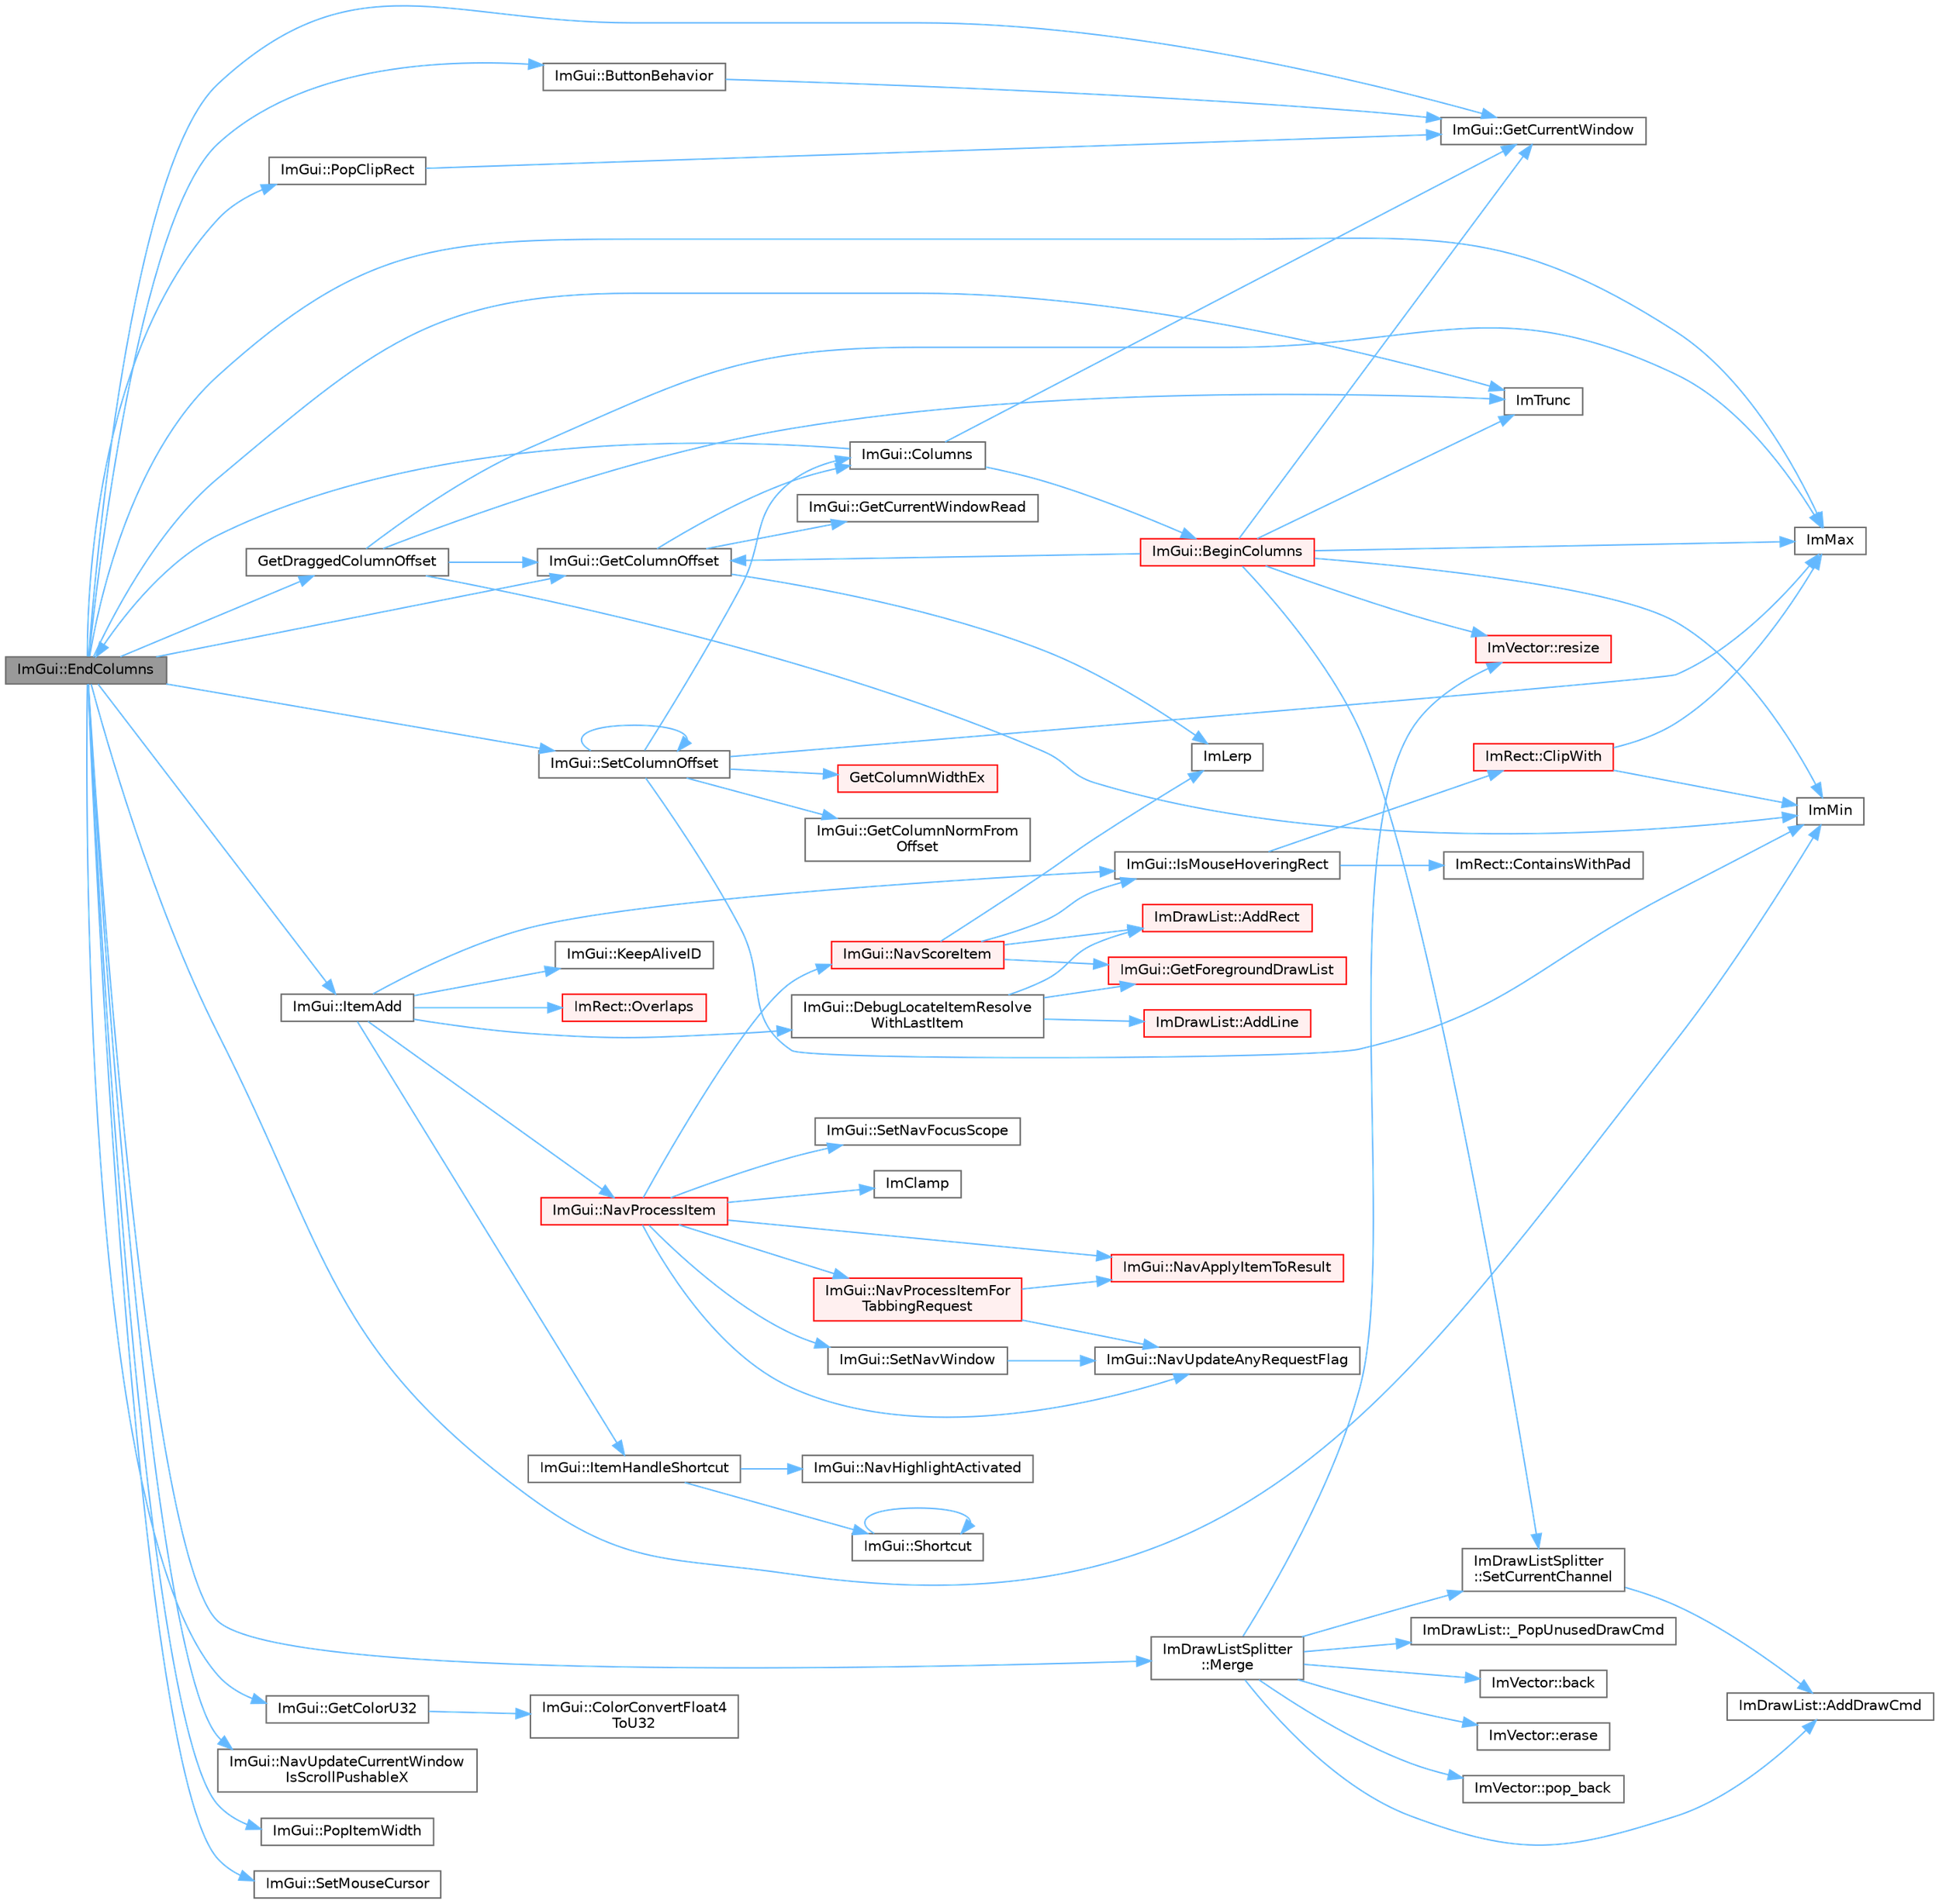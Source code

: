 digraph "ImGui::EndColumns"
{
 // LATEX_PDF_SIZE
  bgcolor="transparent";
  edge [fontname=Helvetica,fontsize=10,labelfontname=Helvetica,labelfontsize=10];
  node [fontname=Helvetica,fontsize=10,shape=box,height=0.2,width=0.4];
  rankdir="LR";
  Node1 [id="Node000001",label="ImGui::EndColumns",height=0.2,width=0.4,color="gray40", fillcolor="grey60", style="filled", fontcolor="black",tooltip=" "];
  Node1 -> Node2 [id="edge1_Node000001_Node000002",color="steelblue1",style="solid",tooltip=" "];
  Node2 [id="Node000002",label="ImGui::ButtonBehavior",height=0.2,width=0.4,color="grey40", fillcolor="white", style="filled",URL="$namespace_im_gui.html#a65a4f18b1bc8ce0f351687922089f374",tooltip=" "];
  Node2 -> Node3 [id="edge2_Node000002_Node000003",color="steelblue1",style="solid",tooltip=" "];
  Node3 [id="Node000003",label="ImGui::GetCurrentWindow",height=0.2,width=0.4,color="grey40", fillcolor="white", style="filled",URL="$namespace_im_gui.html#ac452417b5004ca16a814a72cff153526",tooltip=" "];
  Node1 -> Node4 [id="edge3_Node000001_Node000004",color="steelblue1",style="solid",tooltip=" "];
  Node4 [id="Node000004",label="ImGui::GetColorU32",height=0.2,width=0.4,color="grey40", fillcolor="white", style="filled",URL="$namespace_im_gui.html#a0de2d9bd347d9866511eb8d014e62556",tooltip=" "];
  Node4 -> Node5 [id="edge4_Node000004_Node000005",color="steelblue1",style="solid",tooltip=" "];
  Node5 [id="Node000005",label="ImGui::ColorConvertFloat4\lToU32",height=0.2,width=0.4,color="grey40", fillcolor="white", style="filled",URL="$namespace_im_gui.html#abe2691de0b1a71c774ab24cc91564a94",tooltip=" "];
  Node1 -> Node6 [id="edge5_Node000001_Node000006",color="steelblue1",style="solid",tooltip=" "];
  Node6 [id="Node000006",label="ImGui::GetColumnOffset",height=0.2,width=0.4,color="grey40", fillcolor="white", style="filled",URL="$namespace_im_gui.html#a79c22e9c5c208b6c9534a273be71a9e6",tooltip=" "];
  Node6 -> Node7 [id="edge6_Node000006_Node000007",color="steelblue1",style="solid",tooltip=" "];
  Node7 [id="Node000007",label="ImGui::Columns",height=0.2,width=0.4,color="grey40", fillcolor="white", style="filled",URL="$namespace_im_gui.html#a901248754271ed70b4074ef193ad5899",tooltip=" "];
  Node7 -> Node8 [id="edge7_Node000007_Node000008",color="steelblue1",style="solid",tooltip=" "];
  Node8 [id="Node000008",label="ImGui::BeginColumns",height=0.2,width=0.4,color="red", fillcolor="#FFF0F0", style="filled",URL="$namespace_im_gui.html#a303fae66ef07f4f86ab242cf81021060",tooltip=" "];
  Node8 -> Node6 [id="edge8_Node000008_Node000006",color="steelblue1",style="solid",tooltip=" "];
  Node8 -> Node3 [id="edge9_Node000008_Node000003",color="steelblue1",style="solid",tooltip=" "];
  Node8 -> Node16 [id="edge10_Node000008_Node000016",color="steelblue1",style="solid",tooltip=" "];
  Node16 [id="Node000016",label="ImMax",height=0.2,width=0.4,color="grey40", fillcolor="white", style="filled",URL="$imgui__internal_8h.html#a7667efd95147d0422f140917c71a9226",tooltip=" "];
  Node8 -> Node17 [id="edge11_Node000008_Node000017",color="steelblue1",style="solid",tooltip=" "];
  Node17 [id="Node000017",label="ImMin",height=0.2,width=0.4,color="grey40", fillcolor="white", style="filled",URL="$imgui__internal_8h.html#a7f9d7828066a9d61b5630adcdf4655d3",tooltip=" "];
  Node8 -> Node18 [id="edge12_Node000008_Node000018",color="steelblue1",style="solid",tooltip=" "];
  Node18 [id="Node000018",label="ImTrunc",height=0.2,width=0.4,color="grey40", fillcolor="white", style="filled",URL="$imgui__internal_8h.html#a34870cae27ccd450c17ec3d3910b2da4",tooltip=" "];
  Node8 -> Node26 [id="edge13_Node000008_Node000026",color="steelblue1",style="solid",tooltip=" "];
  Node26 [id="Node000026",label="ImVector::resize",height=0.2,width=0.4,color="red", fillcolor="#FFF0F0", style="filled",URL="$struct_im_vector.html#ac371dd62e56ae486b1a5038cf07eee56",tooltip=" "];
  Node8 -> Node27 [id="edge14_Node000008_Node000027",color="steelblue1",style="solid",tooltip=" "];
  Node27 [id="Node000027",label="ImDrawListSplitter\l::SetCurrentChannel",height=0.2,width=0.4,color="grey40", fillcolor="white", style="filled",URL="$struct_im_draw_list_splitter.html#ad3797b0755caa07f3d69a9e3566eb0e5",tooltip=" "];
  Node27 -> Node28 [id="edge15_Node000027_Node000028",color="steelblue1",style="solid",tooltip=" "];
  Node28 [id="Node000028",label="ImDrawList::AddDrawCmd",height=0.2,width=0.4,color="grey40", fillcolor="white", style="filled",URL="$struct_im_draw_list.html#a846714bb0321c6f1f908767abc8559e6",tooltip=" "];
  Node7 -> Node1 [id="edge16_Node000007_Node000001",color="steelblue1",style="solid",tooltip=" "];
  Node7 -> Node3 [id="edge17_Node000007_Node000003",color="steelblue1",style="solid",tooltip=" "];
  Node6 -> Node23 [id="edge18_Node000006_Node000023",color="steelblue1",style="solid",tooltip=" "];
  Node23 [id="Node000023",label="ImGui::GetCurrentWindowRead",height=0.2,width=0.4,color="grey40", fillcolor="white", style="filled",URL="$namespace_im_gui.html#a055af7d6b7b4ae977a9c3c25a98e0d2f",tooltip=" "];
  Node6 -> Node30 [id="edge19_Node000006_Node000030",color="steelblue1",style="solid",tooltip=" "];
  Node30 [id="Node000030",label="ImLerp",height=0.2,width=0.4,color="grey40", fillcolor="white", style="filled",URL="$imgui__internal_8h.html#a1d7813429922346e44eebd82d13f777c",tooltip=" "];
  Node1 -> Node3 [id="edge20_Node000001_Node000003",color="steelblue1",style="solid",tooltip=" "];
  Node1 -> Node31 [id="edge21_Node000001_Node000031",color="steelblue1",style="solid",tooltip=" "];
  Node31 [id="Node000031",label="GetDraggedColumnOffset",height=0.2,width=0.4,color="grey40", fillcolor="white", style="filled",URL="$imgui__tables_8cpp.html#aa235e9c607930ebb1304d6df978d5fe8",tooltip=" "];
  Node31 -> Node6 [id="edge22_Node000031_Node000006",color="steelblue1",style="solid",tooltip=" "];
  Node31 -> Node16 [id="edge23_Node000031_Node000016",color="steelblue1",style="solid",tooltip=" "];
  Node31 -> Node17 [id="edge24_Node000031_Node000017",color="steelblue1",style="solid",tooltip=" "];
  Node31 -> Node18 [id="edge25_Node000031_Node000018",color="steelblue1",style="solid",tooltip=" "];
  Node1 -> Node16 [id="edge26_Node000001_Node000016",color="steelblue1",style="solid",tooltip=" "];
  Node1 -> Node17 [id="edge27_Node000001_Node000017",color="steelblue1",style="solid",tooltip=" "];
  Node1 -> Node18 [id="edge28_Node000001_Node000018",color="steelblue1",style="solid",tooltip=" "];
  Node1 -> Node32 [id="edge29_Node000001_Node000032",color="steelblue1",style="solid",tooltip=" "];
  Node32 [id="Node000032",label="ImGui::ItemAdd",height=0.2,width=0.4,color="grey40", fillcolor="white", style="filled",URL="$namespace_im_gui.html#a0c2ccafc8d403c02a6590ac21157b9ac",tooltip=" "];
  Node32 -> Node33 [id="edge30_Node000032_Node000033",color="steelblue1",style="solid",tooltip=" "];
  Node33 [id="Node000033",label="ImGui::DebugLocateItemResolve\lWithLastItem",height=0.2,width=0.4,color="grey40", fillcolor="white", style="filled",URL="$namespace_im_gui.html#ae8ab0d7dfc90af8e82db3ed9e7829219",tooltip=" "];
  Node33 -> Node34 [id="edge31_Node000033_Node000034",color="steelblue1",style="solid",tooltip=" "];
  Node34 [id="Node000034",label="ImDrawList::AddLine",height=0.2,width=0.4,color="red", fillcolor="#FFF0F0", style="filled",URL="$struct_im_draw_list.html#aa21e5a1c6e00239581f97d344fc0db61",tooltip=" "];
  Node33 -> Node40 [id="edge32_Node000033_Node000040",color="steelblue1",style="solid",tooltip=" "];
  Node40 [id="Node000040",label="ImDrawList::AddRect",height=0.2,width=0.4,color="red", fillcolor="#FFF0F0", style="filled",URL="$struct_im_draw_list.html#ad96f10a3e954fe0c5b7c96d4e205af7b",tooltip=" "];
  Node33 -> Node47 [id="edge33_Node000033_Node000047",color="steelblue1",style="solid",tooltip=" "];
  Node47 [id="Node000047",label="ImGui::GetForegroundDrawList",height=0.2,width=0.4,color="red", fillcolor="#FFF0F0", style="filled",URL="$namespace_im_gui.html#a77e1a981b472415e6613a2bd0966d817",tooltip=" "];
  Node32 -> Node54 [id="edge34_Node000032_Node000054",color="steelblue1",style="solid",tooltip=" "];
  Node54 [id="Node000054",label="ImGui::IsMouseHoveringRect",height=0.2,width=0.4,color="grey40", fillcolor="white", style="filled",URL="$namespace_im_gui.html#ae0b8ea0e06c457316d6aed6c5b2a1c25",tooltip=" "];
  Node54 -> Node55 [id="edge35_Node000054_Node000055",color="steelblue1",style="solid",tooltip=" "];
  Node55 [id="Node000055",label="ImRect::ClipWith",height=0.2,width=0.4,color="red", fillcolor="#FFF0F0", style="filled",URL="$struct_im_rect.html#ac02d5cf6ce0358aea9ed9df43d368f3f",tooltip=" "];
  Node55 -> Node16 [id="edge36_Node000055_Node000016",color="steelblue1",style="solid",tooltip=" "];
  Node55 -> Node17 [id="edge37_Node000055_Node000017",color="steelblue1",style="solid",tooltip=" "];
  Node54 -> Node56 [id="edge38_Node000054_Node000056",color="steelblue1",style="solid",tooltip=" "];
  Node56 [id="Node000056",label="ImRect::ContainsWithPad",height=0.2,width=0.4,color="grey40", fillcolor="white", style="filled",URL="$struct_im_rect.html#a8dbab244f4e5b786faa9684eb85110fc",tooltip=" "];
  Node32 -> Node57 [id="edge39_Node000032_Node000057",color="steelblue1",style="solid",tooltip=" "];
  Node57 [id="Node000057",label="ImGui::ItemHandleShortcut",height=0.2,width=0.4,color="grey40", fillcolor="white", style="filled",URL="$namespace_im_gui.html#a338deb537666a886cf3ece08c07e9fa9",tooltip=" "];
  Node57 -> Node58 [id="edge40_Node000057_Node000058",color="steelblue1",style="solid",tooltip=" "];
  Node58 [id="Node000058",label="ImGui::NavHighlightActivated",height=0.2,width=0.4,color="grey40", fillcolor="white", style="filled",URL="$namespace_im_gui.html#a3ea169ace83f149ae2b8c1a6d0f6d457",tooltip=" "];
  Node57 -> Node59 [id="edge41_Node000057_Node000059",color="steelblue1",style="solid",tooltip=" "];
  Node59 [id="Node000059",label="ImGui::Shortcut",height=0.2,width=0.4,color="grey40", fillcolor="white", style="filled",URL="$namespace_im_gui.html#a5a7ca2346e4eb2dfe08a396349df7995",tooltip=" "];
  Node59 -> Node59 [id="edge42_Node000059_Node000059",color="steelblue1",style="solid",tooltip=" "];
  Node32 -> Node60 [id="edge43_Node000032_Node000060",color="steelblue1",style="solid",tooltip=" "];
  Node60 [id="Node000060",label="ImGui::KeepAliveID",height=0.2,width=0.4,color="grey40", fillcolor="white", style="filled",URL="$namespace_im_gui.html#a85a245c78a9f7c351636bdad6e60c488",tooltip=" "];
  Node32 -> Node61 [id="edge44_Node000032_Node000061",color="steelblue1",style="solid",tooltip=" "];
  Node61 [id="Node000061",label="ImGui::NavProcessItem",height=0.2,width=0.4,color="red", fillcolor="#FFF0F0", style="filled",URL="$namespace_im_gui.html#aa217c2f0448788f3c064bf828a8f9d8f",tooltip=" "];
  Node61 -> Node10 [id="edge45_Node000061_Node000010",color="steelblue1",style="solid",tooltip=" "];
  Node10 [id="Node000010",label="ImClamp",height=0.2,width=0.4,color="grey40", fillcolor="white", style="filled",URL="$imgui__internal_8h.html#a6e61ede308bfd68c7434e17905a29fc8",tooltip=" "];
  Node61 -> Node62 [id="edge46_Node000061_Node000062",color="steelblue1",style="solid",tooltip=" "];
  Node62 [id="Node000062",label="ImGui::NavApplyItemToResult",height=0.2,width=0.4,color="red", fillcolor="#FFF0F0", style="filled",URL="$namespace_im_gui.html#afc3f5b074b158526cfe8531de843aa5f",tooltip=" "];
  Node61 -> Node64 [id="edge47_Node000061_Node000064",color="steelblue1",style="solid",tooltip=" "];
  Node64 [id="Node000064",label="ImGui::NavProcessItemFor\lTabbingRequest",height=0.2,width=0.4,color="red", fillcolor="#FFF0F0", style="filled",URL="$namespace_im_gui.html#a6a225bee464b9da701c6554e3fd2e5ef",tooltip=" "];
  Node64 -> Node62 [id="edge48_Node000064_Node000062",color="steelblue1",style="solid",tooltip=" "];
  Node64 -> Node66 [id="edge49_Node000064_Node000066",color="steelblue1",style="solid",tooltip=" "];
  Node66 [id="Node000066",label="ImGui::NavUpdateAnyRequestFlag",height=0.2,width=0.4,color="grey40", fillcolor="white", style="filled",URL="$namespace_im_gui.html#a2cd868535661cdb5671214662f3c9388",tooltip=" "];
  Node61 -> Node67 [id="edge50_Node000061_Node000067",color="steelblue1",style="solid",tooltip=" "];
  Node67 [id="Node000067",label="ImGui::NavScoreItem",height=0.2,width=0.4,color="red", fillcolor="#FFF0F0", style="filled",URL="$namespace_im_gui.html#a3f63daa35c17837e05d2291af30cbd94",tooltip=" "];
  Node67 -> Node40 [id="edge51_Node000067_Node000040",color="steelblue1",style="solid",tooltip=" "];
  Node67 -> Node47 [id="edge52_Node000067_Node000047",color="steelblue1",style="solid",tooltip=" "];
  Node67 -> Node30 [id="edge53_Node000067_Node000030",color="steelblue1",style="solid",tooltip=" "];
  Node67 -> Node54 [id="edge54_Node000067_Node000054",color="steelblue1",style="solid",tooltip=" "];
  Node61 -> Node66 [id="edge55_Node000061_Node000066",color="steelblue1",style="solid",tooltip=" "];
  Node61 -> Node87 [id="edge56_Node000061_Node000087",color="steelblue1",style="solid",tooltip=" "];
  Node87 [id="Node000087",label="ImGui::SetNavFocusScope",height=0.2,width=0.4,color="grey40", fillcolor="white", style="filled",URL="$namespace_im_gui.html#ada2736a9b034b93ba877f46577bc5e8b",tooltip=" "];
  Node61 -> Node88 [id="edge57_Node000061_Node000088",color="steelblue1",style="solid",tooltip=" "];
  Node88 [id="Node000088",label="ImGui::SetNavWindow",height=0.2,width=0.4,color="grey40", fillcolor="white", style="filled",URL="$namespace_im_gui.html#aa422c756f467e650d67b4fb1b74ff5a1",tooltip=" "];
  Node88 -> Node66 [id="edge58_Node000088_Node000066",color="steelblue1",style="solid",tooltip=" "];
  Node32 -> Node89 [id="edge59_Node000032_Node000089",color="steelblue1",style="solid",tooltip=" "];
  Node89 [id="Node000089",label="ImRect::Overlaps",height=0.2,width=0.4,color="red", fillcolor="#FFF0F0", style="filled",URL="$struct_im_rect.html#a0af3bade3781e5e7c6afdf71ccfb0d43",tooltip=" "];
  Node1 -> Node90 [id="edge60_Node000001_Node000090",color="steelblue1",style="solid",tooltip=" "];
  Node90 [id="Node000090",label="ImDrawListSplitter\l::Merge",height=0.2,width=0.4,color="grey40", fillcolor="white", style="filled",URL="$struct_im_draw_list_splitter.html#af3fc4bad2abca9e481d476d1877ba5be",tooltip=" "];
  Node90 -> Node91 [id="edge61_Node000090_Node000091",color="steelblue1",style="solid",tooltip=" "];
  Node91 [id="Node000091",label="ImDrawList::_PopUnusedDrawCmd",height=0.2,width=0.4,color="grey40", fillcolor="white", style="filled",URL="$struct_im_draw_list.html#a2cb0295fcd3062bfedbebbad55865455",tooltip=" "];
  Node90 -> Node28 [id="edge62_Node000090_Node000028",color="steelblue1",style="solid",tooltip=" "];
  Node90 -> Node92 [id="edge63_Node000090_Node000092",color="steelblue1",style="solid",tooltip=" "];
  Node92 [id="Node000092",label="ImVector::back",height=0.2,width=0.4,color="grey40", fillcolor="white", style="filled",URL="$struct_im_vector.html#a2d80e87e81b1b01143c8d8be93e6fde1",tooltip=" "];
  Node90 -> Node93 [id="edge64_Node000090_Node000093",color="steelblue1",style="solid",tooltip=" "];
  Node93 [id="Node000093",label="ImVector::erase",height=0.2,width=0.4,color="grey40", fillcolor="white", style="filled",URL="$struct_im_vector.html#a2f88ac70791f2da6d4168d7b29f38f1e",tooltip=" "];
  Node90 -> Node94 [id="edge65_Node000090_Node000094",color="steelblue1",style="solid",tooltip=" "];
  Node94 [id="Node000094",label="ImVector::pop_back",height=0.2,width=0.4,color="grey40", fillcolor="white", style="filled",URL="$struct_im_vector.html#a3db7ce62d3c429effdb893fbf7148c1c",tooltip=" "];
  Node90 -> Node26 [id="edge66_Node000090_Node000026",color="steelblue1",style="solid",tooltip=" "];
  Node90 -> Node27 [id="edge67_Node000090_Node000027",color="steelblue1",style="solid",tooltip=" "];
  Node1 -> Node95 [id="edge68_Node000001_Node000095",color="steelblue1",style="solid",tooltip=" "];
  Node95 [id="Node000095",label="ImGui::NavUpdateCurrentWindow\lIsScrollPushableX",height=0.2,width=0.4,color="grey40", fillcolor="white", style="filled",URL="$namespace_im_gui.html#a5c0c081852a520c006a0b084d0e8b0cb",tooltip=" "];
  Node1 -> Node96 [id="edge69_Node000001_Node000096",color="steelblue1",style="solid",tooltip=" "];
  Node96 [id="Node000096",label="ImGui::PopClipRect",height=0.2,width=0.4,color="grey40", fillcolor="white", style="filled",URL="$namespace_im_gui.html#aef1c8a6e5a3c70cb10d03d2a2a66dfd8",tooltip=" "];
  Node96 -> Node3 [id="edge70_Node000096_Node000003",color="steelblue1",style="solid",tooltip=" "];
  Node1 -> Node97 [id="edge71_Node000001_Node000097",color="steelblue1",style="solid",tooltip=" "];
  Node97 [id="Node000097",label="ImGui::PopItemWidth",height=0.2,width=0.4,color="grey40", fillcolor="white", style="filled",URL="$namespace_im_gui.html#ad29a3fc0cb5dfc7f9fc7224512ce90bf",tooltip=" "];
  Node1 -> Node98 [id="edge72_Node000001_Node000098",color="steelblue1",style="solid",tooltip=" "];
  Node98 [id="Node000098",label="ImGui::SetColumnOffset",height=0.2,width=0.4,color="grey40", fillcolor="white", style="filled",URL="$namespace_im_gui.html#a8cc207211d6cf3f77b505e24aed4ebcc",tooltip=" "];
  Node98 -> Node7 [id="edge73_Node000098_Node000007",color="steelblue1",style="solid",tooltip=" "];
  Node98 -> Node99 [id="edge74_Node000098_Node000099",color="steelblue1",style="solid",tooltip=" "];
  Node99 [id="Node000099",label="ImGui::GetColumnNormFrom\lOffset",height=0.2,width=0.4,color="grey40", fillcolor="white", style="filled",URL="$namespace_im_gui.html#ad43f0dd1dbdbb9df814e4b42afe747d0",tooltip=" "];
  Node98 -> Node100 [id="edge75_Node000098_Node000100",color="steelblue1",style="solid",tooltip=" "];
  Node100 [id="Node000100",label="GetColumnWidthEx",height=0.2,width=0.4,color="red", fillcolor="#FFF0F0", style="filled",URL="$imgui__tables_8cpp.html#aabc7ace6eaff201b41715fac3c12b154",tooltip=" "];
  Node98 -> Node16 [id="edge76_Node000098_Node000016",color="steelblue1",style="solid",tooltip=" "];
  Node98 -> Node17 [id="edge77_Node000098_Node000017",color="steelblue1",style="solid",tooltip=" "];
  Node98 -> Node98 [id="edge78_Node000098_Node000098",color="steelblue1",style="solid",tooltip=" "];
  Node1 -> Node102 [id="edge79_Node000001_Node000102",color="steelblue1",style="solid",tooltip=" "];
  Node102 [id="Node000102",label="ImGui::SetMouseCursor",height=0.2,width=0.4,color="grey40", fillcolor="white", style="filled",URL="$namespace_im_gui.html#aca3237fd4efa0af7fc6b4eff6494dfce",tooltip=" "];
}
